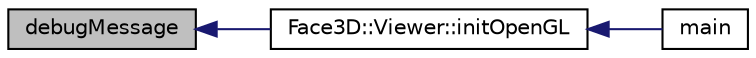 digraph "debugMessage"
{
  edge [fontname="Helvetica",fontsize="10",labelfontname="Helvetica",labelfontsize="10"];
  node [fontname="Helvetica",fontsize="10",shape=record];
  rankdir="LR";
  Node1 [label="debugMessage",height=0.2,width=0.4,color="black", fillcolor="grey75", style="filled", fontcolor="black"];
  Node1 -> Node2 [dir="back",color="midnightblue",fontsize="10",style="solid",fontname="Helvetica"];
  Node2 [label="Face3D::Viewer::initOpenGL",height=0.2,width=0.4,color="black", fillcolor="white", style="filled",URL="$class_face3_d_1_1_viewer.html#aa573a82494448874e4ed94f6cd4ed337"];
  Node2 -> Node3 [dir="back",color="midnightblue",fontsize="10",style="solid",fontname="Helvetica"];
  Node3 [label="main",height=0.2,width=0.4,color="black", fillcolor="white", style="filled",URL="$_face_modelling_8cpp.html#a3c04138a5bfe5d72780bb7e82a18e627"];
}
